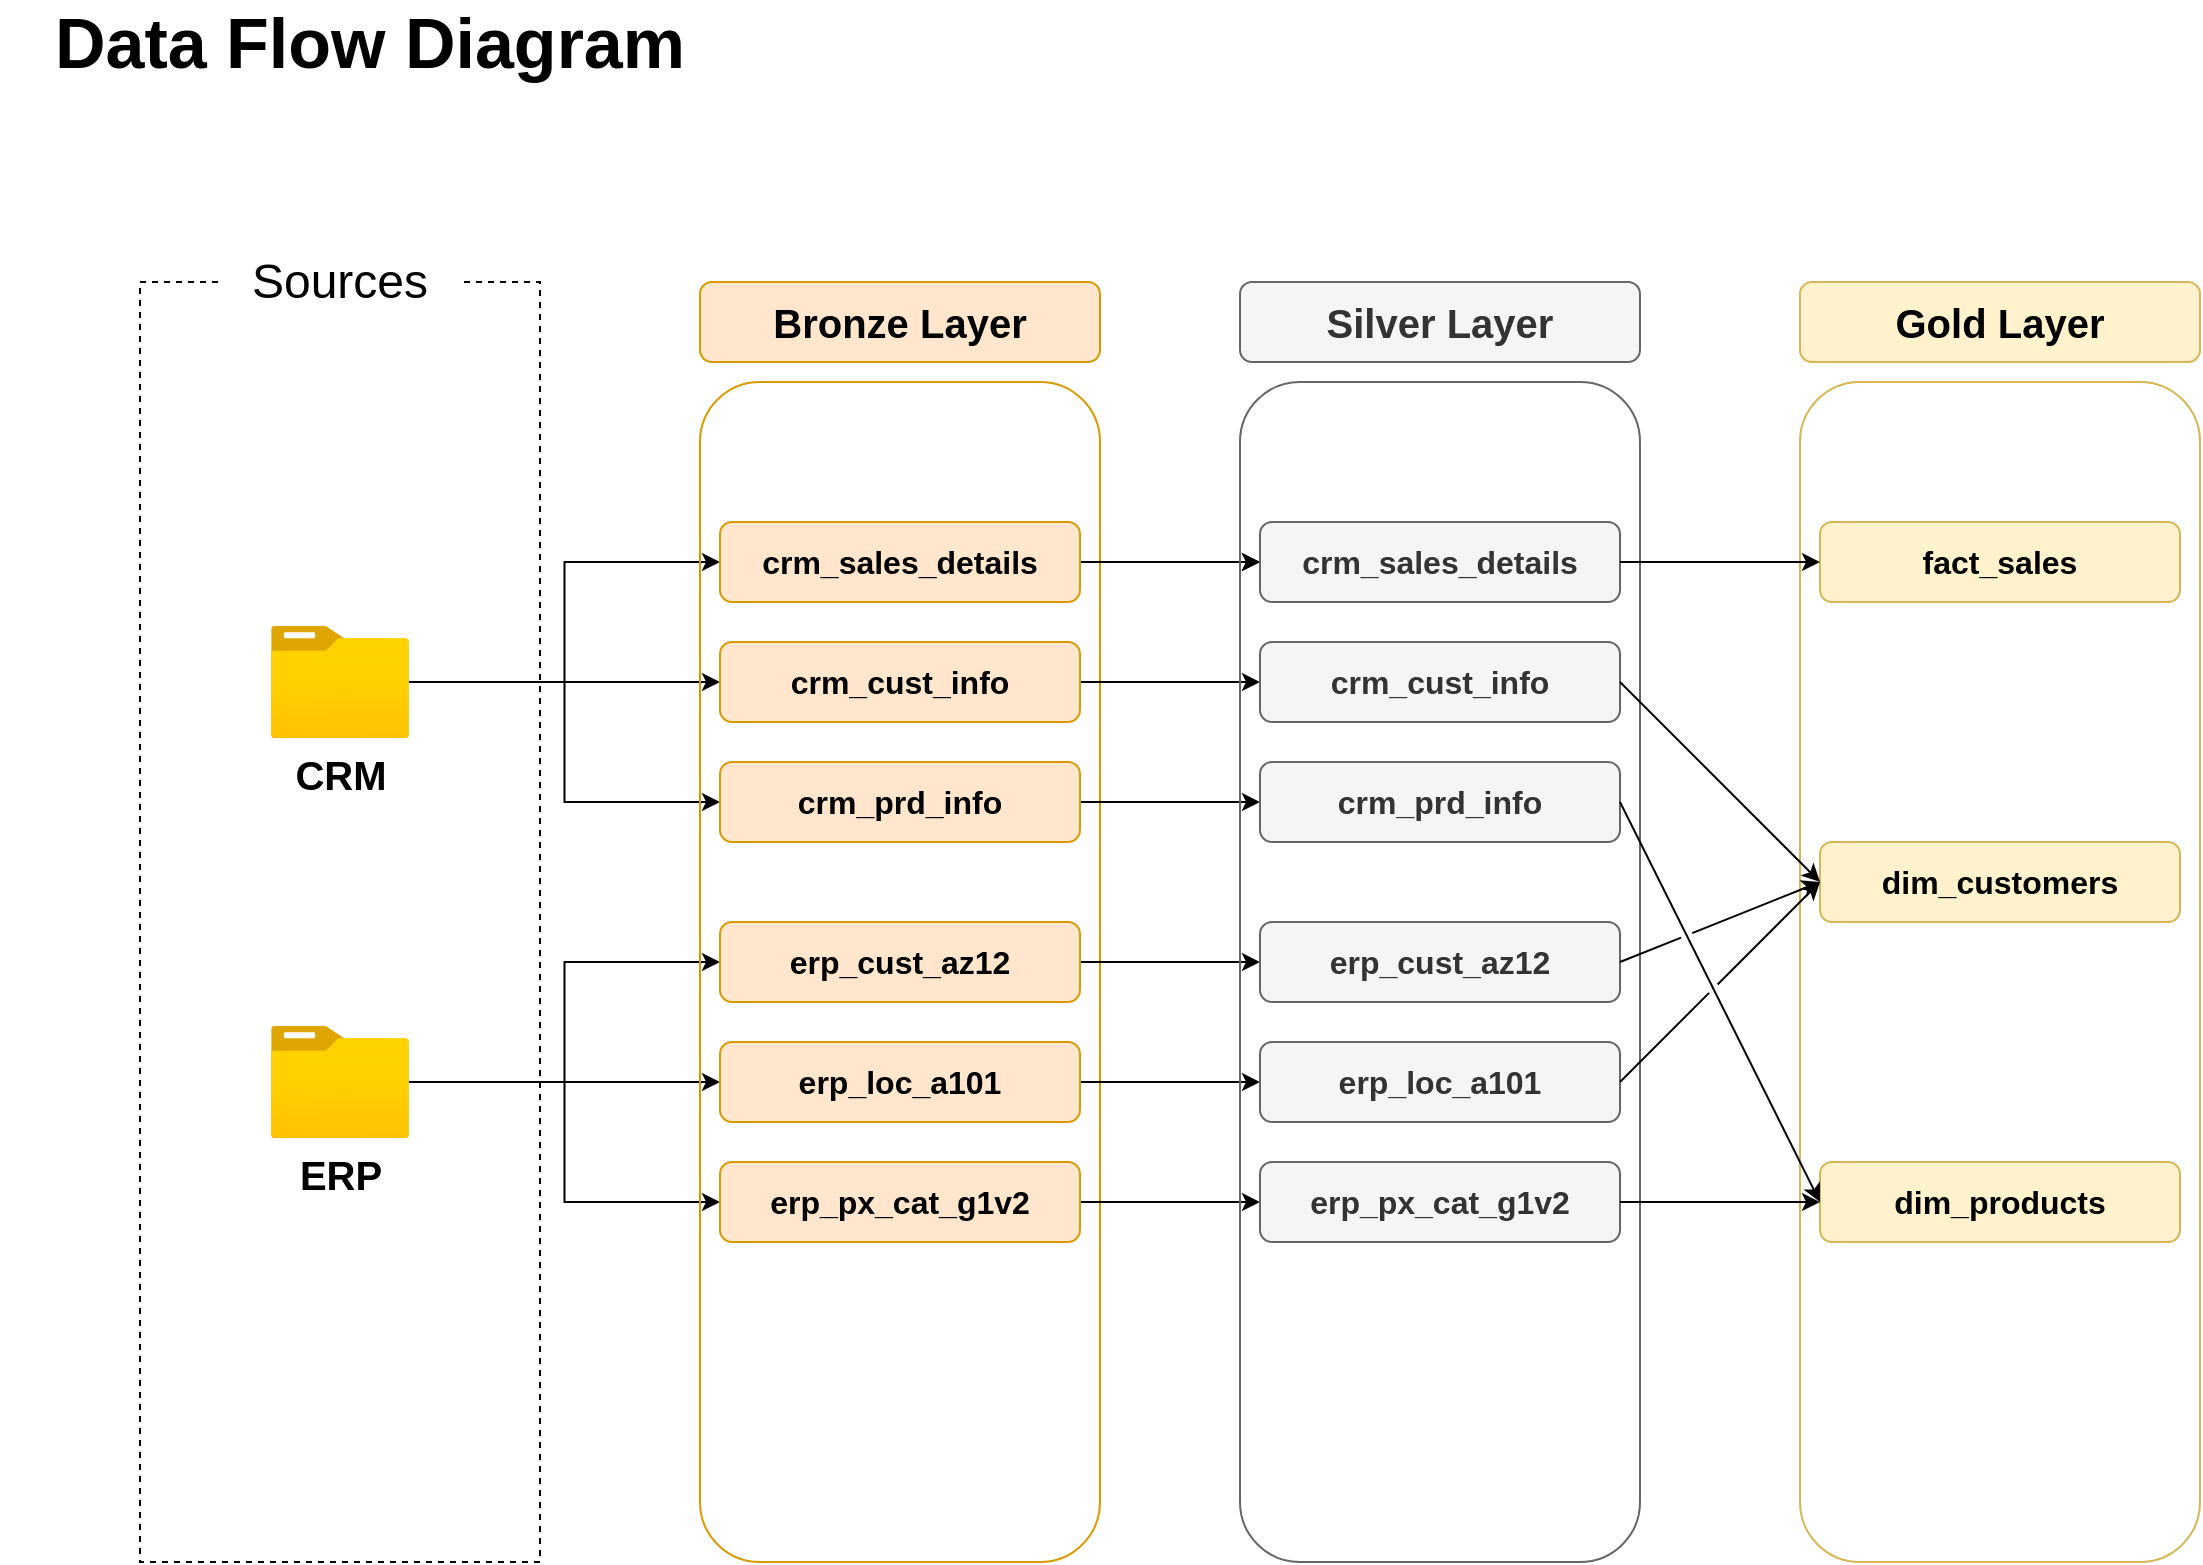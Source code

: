 <mxfile version="27.0.9">
  <diagram name="Page-1" id="0AC2P6nZiS8jiIFWmE1x">
    <mxGraphModel dx="1188" dy="701" grid="1" gridSize="10" guides="1" tooltips="1" connect="1" arrows="1" fold="1" page="1" pageScale="1" pageWidth="850" pageHeight="1100" math="0" shadow="0">
      <root>
        <mxCell id="0" />
        <mxCell id="1" parent="0" />
        <mxCell id="p5mmg8NYIvlORsanFq0I-1" value="&lt;font style=&quot;font-size: 35px;&quot;&gt;&lt;b style=&quot;&quot;&gt;Data Flow Diagram&lt;/b&gt;&lt;/font&gt;" style="text;html=1;align=center;verticalAlign=middle;whiteSpace=wrap;rounded=0;" parent="1" vertex="1">
          <mxGeometry x="10" y="30" width="370" height="20" as="geometry" />
        </mxCell>
        <mxCell id="p5mmg8NYIvlORsanFq0I-2" value="" style="rounded=0;whiteSpace=wrap;html=1;fillColor=none;dashed=1;" parent="1" vertex="1">
          <mxGeometry x="80" y="160" width="200" height="640" as="geometry" />
        </mxCell>
        <mxCell id="p5mmg8NYIvlORsanFq0I-3" value="&lt;font style=&quot;font-size: 24px;&quot;&gt;Sources&lt;/font&gt;" style="rounded=1;whiteSpace=wrap;html=1;fillColor=default;strokeColor=none;" parent="1" vertex="1">
          <mxGeometry x="120" y="130" width="120" height="60" as="geometry" />
        </mxCell>
        <mxCell id="p5mmg8NYIvlORsanFq0I-16" style="edgeStyle=orthogonalEdgeStyle;rounded=0;orthogonalLoop=1;jettySize=auto;html=1;entryX=0;entryY=0.5;entryDx=0;entryDy=0;" parent="1" source="p5mmg8NYIvlORsanFq0I-4" target="p5mmg8NYIvlORsanFq0I-13" edge="1">
          <mxGeometry relative="1" as="geometry" />
        </mxCell>
        <mxCell id="p5mmg8NYIvlORsanFq0I-17" style="edgeStyle=orthogonalEdgeStyle;rounded=0;orthogonalLoop=1;jettySize=auto;html=1;entryX=0;entryY=0.5;entryDx=0;entryDy=0;" parent="1" source="p5mmg8NYIvlORsanFq0I-4" target="p5mmg8NYIvlORsanFq0I-14" edge="1">
          <mxGeometry relative="1" as="geometry" />
        </mxCell>
        <mxCell id="p5mmg8NYIvlORsanFq0I-18" style="edgeStyle=orthogonalEdgeStyle;rounded=0;orthogonalLoop=1;jettySize=auto;html=1;entryX=0;entryY=0.5;entryDx=0;entryDy=0;" parent="1" source="p5mmg8NYIvlORsanFq0I-4" target="p5mmg8NYIvlORsanFq0I-15" edge="1">
          <mxGeometry relative="1" as="geometry" />
        </mxCell>
        <mxCell id="p5mmg8NYIvlORsanFq0I-4" value="&lt;font style=&quot;font-size: 20px;&quot;&gt;&lt;b&gt;CRM&lt;/b&gt;&lt;/font&gt;" style="image;aspect=fixed;html=1;points=[];align=center;fontSize=12;image=img/lib/azure2/general/Folder_Blank.svg;" parent="1" vertex="1">
          <mxGeometry x="145.5" y="332" width="69" height="56.0" as="geometry" />
        </mxCell>
        <mxCell id="p5mmg8NYIvlORsanFq0I-22" style="edgeStyle=orthogonalEdgeStyle;rounded=0;orthogonalLoop=1;jettySize=auto;html=1;entryX=0;entryY=0.5;entryDx=0;entryDy=0;" parent="1" source="p5mmg8NYIvlORsanFq0I-7" target="p5mmg8NYIvlORsanFq0I-19" edge="1">
          <mxGeometry relative="1" as="geometry" />
        </mxCell>
        <mxCell id="p5mmg8NYIvlORsanFq0I-23" style="edgeStyle=orthogonalEdgeStyle;rounded=0;orthogonalLoop=1;jettySize=auto;html=1;entryX=0;entryY=0.5;entryDx=0;entryDy=0;" parent="1" source="p5mmg8NYIvlORsanFq0I-7" target="p5mmg8NYIvlORsanFq0I-20" edge="1">
          <mxGeometry relative="1" as="geometry" />
        </mxCell>
        <mxCell id="p5mmg8NYIvlORsanFq0I-24" style="edgeStyle=orthogonalEdgeStyle;rounded=0;orthogonalLoop=1;jettySize=auto;html=1;entryX=0;entryY=0.5;entryDx=0;entryDy=0;" parent="1" source="p5mmg8NYIvlORsanFq0I-7" target="p5mmg8NYIvlORsanFq0I-21" edge="1">
          <mxGeometry relative="1" as="geometry" />
        </mxCell>
        <mxCell id="p5mmg8NYIvlORsanFq0I-7" value="&lt;font style=&quot;font-size: 20px;&quot;&gt;&lt;b&gt;ERP&lt;/b&gt;&lt;/font&gt;&lt;div&gt;&lt;font style=&quot;font-size: 20px;&quot;&gt;&lt;b&gt;&lt;br&gt;&lt;/b&gt;&lt;/font&gt;&lt;/div&gt;" style="image;aspect=fixed;html=1;points=[];align=center;fontSize=12;image=img/lib/azure2/general/Folder_Blank.svg;" parent="1" vertex="1">
          <mxGeometry x="145.5" y="532" width="69" height="56.0" as="geometry" />
        </mxCell>
        <mxCell id="p5mmg8NYIvlORsanFq0I-11" value="" style="rounded=1;whiteSpace=wrap;html=1;fillColor=none;strokeColor=#d79b00;" parent="1" vertex="1">
          <mxGeometry x="360" y="210" width="200" height="590" as="geometry" />
        </mxCell>
        <mxCell id="p5mmg8NYIvlORsanFq0I-12" value="&lt;font style=&quot;font-size: 20px;&quot;&gt;&lt;b&gt;Bronze Layer&lt;/b&gt;&lt;/font&gt;" style="rounded=1;whiteSpace=wrap;html=1;fillColor=#ffe6cc;strokeColor=#d79b00;" parent="1" vertex="1">
          <mxGeometry x="360" y="160" width="200" height="40" as="geometry" />
        </mxCell>
        <mxCell id="yiOfQxa3MnolgCykY1jI-9" value="" style="edgeStyle=orthogonalEdgeStyle;rounded=0;orthogonalLoop=1;jettySize=auto;html=1;" parent="1" source="p5mmg8NYIvlORsanFq0I-13" target="yiOfQxa3MnolgCykY1jI-3" edge="1">
          <mxGeometry relative="1" as="geometry" />
        </mxCell>
        <mxCell id="yiOfQxa3MnolgCykY1jI-10" style="edgeStyle=orthogonalEdgeStyle;rounded=0;orthogonalLoop=1;jettySize=auto;html=1;entryX=0;entryY=0.5;entryDx=0;entryDy=0;" parent="1" source="p5mmg8NYIvlORsanFq0I-13" target="yiOfQxa3MnolgCykY1jI-3" edge="1">
          <mxGeometry relative="1" as="geometry" />
        </mxCell>
        <mxCell id="p5mmg8NYIvlORsanFq0I-13" value="&lt;font style=&quot;font-size: 16px;&quot;&gt;&lt;b style=&quot;&quot;&gt;crm_sales_details&lt;/b&gt;&lt;/font&gt;" style="rounded=1;whiteSpace=wrap;html=1;fillColor=#ffe6cc;strokeColor=#d79b00;" parent="1" vertex="1">
          <mxGeometry x="370" y="280" width="180" height="40" as="geometry" />
        </mxCell>
        <mxCell id="yiOfQxa3MnolgCykY1jI-11" style="edgeStyle=orthogonalEdgeStyle;rounded=0;orthogonalLoop=1;jettySize=auto;html=1;" parent="1" source="p5mmg8NYIvlORsanFq0I-14" target="yiOfQxa3MnolgCykY1jI-4" edge="1">
          <mxGeometry relative="1" as="geometry" />
        </mxCell>
        <mxCell id="p5mmg8NYIvlORsanFq0I-14" value="&lt;font style=&quot;font-size: 16px;&quot;&gt;&lt;b style=&quot;&quot;&gt;crm_cust_info&lt;/b&gt;&lt;/font&gt;" style="rounded=1;whiteSpace=wrap;html=1;fillColor=#ffe6cc;strokeColor=#d79b00;" parent="1" vertex="1">
          <mxGeometry x="370" y="340" width="180" height="40" as="geometry" />
        </mxCell>
        <mxCell id="yiOfQxa3MnolgCykY1jI-12" style="edgeStyle=orthogonalEdgeStyle;rounded=0;orthogonalLoop=1;jettySize=auto;html=1;entryX=0;entryY=0.5;entryDx=0;entryDy=0;" parent="1" source="p5mmg8NYIvlORsanFq0I-15" target="yiOfQxa3MnolgCykY1jI-5" edge="1">
          <mxGeometry relative="1" as="geometry" />
        </mxCell>
        <mxCell id="p5mmg8NYIvlORsanFq0I-15" value="&lt;font style=&quot;font-size: 16px;&quot;&gt;&lt;b style=&quot;&quot;&gt;crm_prd_info&lt;/b&gt;&lt;/font&gt;" style="rounded=1;whiteSpace=wrap;html=1;fillColor=#ffe6cc;strokeColor=#d79b00;" parent="1" vertex="1">
          <mxGeometry x="370" y="400" width="180" height="40" as="geometry" />
        </mxCell>
        <mxCell id="yiOfQxa3MnolgCykY1jI-14" style="edgeStyle=orthogonalEdgeStyle;rounded=0;orthogonalLoop=1;jettySize=auto;html=1;" parent="1" source="p5mmg8NYIvlORsanFq0I-19" target="yiOfQxa3MnolgCykY1jI-6" edge="1">
          <mxGeometry relative="1" as="geometry" />
        </mxCell>
        <mxCell id="p5mmg8NYIvlORsanFq0I-19" value="&lt;font style=&quot;font-size: 16px;&quot;&gt;&lt;b style=&quot;&quot;&gt;erp_cust_az12&lt;/b&gt;&lt;/font&gt;" style="rounded=1;whiteSpace=wrap;html=1;fillColor=#ffe6cc;strokeColor=#d79b00;" parent="1" vertex="1">
          <mxGeometry x="370" y="480" width="180" height="40" as="geometry" />
        </mxCell>
        <mxCell id="yiOfQxa3MnolgCykY1jI-15" style="edgeStyle=orthogonalEdgeStyle;rounded=0;orthogonalLoop=1;jettySize=auto;html=1;entryX=0;entryY=0.5;entryDx=0;entryDy=0;" parent="1" source="p5mmg8NYIvlORsanFq0I-20" target="yiOfQxa3MnolgCykY1jI-7" edge="1">
          <mxGeometry relative="1" as="geometry" />
        </mxCell>
        <mxCell id="p5mmg8NYIvlORsanFq0I-20" value="&lt;font style=&quot;font-size: 16px;&quot;&gt;&lt;b style=&quot;&quot;&gt;erp_loc_a101&lt;/b&gt;&lt;/font&gt;" style="rounded=1;whiteSpace=wrap;html=1;fillColor=#ffe6cc;strokeColor=#d79b00;" parent="1" vertex="1">
          <mxGeometry x="370" y="540" width="180" height="40" as="geometry" />
        </mxCell>
        <mxCell id="yiOfQxa3MnolgCykY1jI-16" style="edgeStyle=orthogonalEdgeStyle;rounded=0;orthogonalLoop=1;jettySize=auto;html=1;entryX=0;entryY=0.5;entryDx=0;entryDy=0;" parent="1" source="p5mmg8NYIvlORsanFq0I-21" target="yiOfQxa3MnolgCykY1jI-8" edge="1">
          <mxGeometry relative="1" as="geometry" />
        </mxCell>
        <mxCell id="p5mmg8NYIvlORsanFq0I-21" value="&lt;font style=&quot;font-size: 16px;&quot;&gt;&lt;b style=&quot;&quot;&gt;erp_px_cat_g1v2&lt;/b&gt;&lt;/font&gt;" style="rounded=1;whiteSpace=wrap;html=1;fillColor=#ffe6cc;strokeColor=#d79b00;" parent="1" vertex="1">
          <mxGeometry x="370" y="600" width="180" height="40" as="geometry" />
        </mxCell>
        <mxCell id="yiOfQxa3MnolgCykY1jI-1" value="" style="rounded=1;whiteSpace=wrap;html=1;fillColor=none;strokeColor=#666666;fontColor=#333333;" parent="1" vertex="1">
          <mxGeometry x="630" y="210" width="200" height="590" as="geometry" />
        </mxCell>
        <mxCell id="yiOfQxa3MnolgCykY1jI-2" value="&lt;font style=&quot;font-size: 20px;&quot;&gt;&lt;b&gt;Silver Layer&lt;/b&gt;&lt;/font&gt;" style="rounded=1;whiteSpace=wrap;html=1;fillColor=#f5f5f5;strokeColor=#666666;fontColor=#333333;" parent="1" vertex="1">
          <mxGeometry x="630" y="160" width="200" height="40" as="geometry" />
        </mxCell>
        <mxCell id="yiOfQxa3MnolgCykY1jI-3" value="&lt;font style=&quot;font-size: 16px;&quot;&gt;&lt;b style=&quot;&quot;&gt;crm_sales_details&lt;/b&gt;&lt;/font&gt;" style="rounded=1;whiteSpace=wrap;html=1;fillColor=#f5f5f5;strokeColor=#666666;fontColor=#333333;" parent="1" vertex="1">
          <mxGeometry x="640" y="280" width="180" height="40" as="geometry" />
        </mxCell>
        <mxCell id="yiOfQxa3MnolgCykY1jI-4" value="&lt;font style=&quot;font-size: 16px;&quot;&gt;&lt;b style=&quot;&quot;&gt;crm_cust_info&lt;/b&gt;&lt;/font&gt;" style="rounded=1;whiteSpace=wrap;html=1;fillColor=#f5f5f5;strokeColor=#666666;fontColor=#333333;" parent="1" vertex="1">
          <mxGeometry x="640" y="340" width="180" height="40" as="geometry" />
        </mxCell>
        <mxCell id="yiOfQxa3MnolgCykY1jI-5" value="&lt;font style=&quot;font-size: 16px;&quot;&gt;&lt;b style=&quot;&quot;&gt;crm_prd_info&lt;/b&gt;&lt;/font&gt;" style="rounded=1;whiteSpace=wrap;html=1;fillColor=#f5f5f5;strokeColor=#666666;fontColor=#333333;" parent="1" vertex="1">
          <mxGeometry x="640" y="400" width="180" height="40" as="geometry" />
        </mxCell>
        <mxCell id="yiOfQxa3MnolgCykY1jI-6" value="&lt;font style=&quot;font-size: 16px;&quot;&gt;&lt;b style=&quot;&quot;&gt;erp_cust_az12&lt;/b&gt;&lt;/font&gt;" style="rounded=1;whiteSpace=wrap;html=1;fillColor=#f5f5f5;strokeColor=#666666;fontColor=#333333;" parent="1" vertex="1">
          <mxGeometry x="640" y="480" width="180" height="40" as="geometry" />
        </mxCell>
        <mxCell id="yiOfQxa3MnolgCykY1jI-7" value="&lt;font style=&quot;font-size: 16px;&quot;&gt;&lt;b style=&quot;&quot;&gt;erp_loc_a101&lt;/b&gt;&lt;/font&gt;" style="rounded=1;whiteSpace=wrap;html=1;fillColor=#f5f5f5;strokeColor=#666666;fontColor=#333333;" parent="1" vertex="1">
          <mxGeometry x="640" y="540" width="180" height="40" as="geometry" />
        </mxCell>
        <mxCell id="yiOfQxa3MnolgCykY1jI-8" value="&lt;font style=&quot;font-size: 16px;&quot;&gt;&lt;b style=&quot;&quot;&gt;erp_px_cat_g1v2&lt;/b&gt;&lt;/font&gt;" style="rounded=1;whiteSpace=wrap;html=1;fillColor=#f5f5f5;strokeColor=#666666;fontColor=#333333;" parent="1" vertex="1">
          <mxGeometry x="640" y="600" width="180" height="40" as="geometry" />
        </mxCell>
        <mxCell id="GRexoWNrnvMnqcpKEMhW-1" value="" style="rounded=1;whiteSpace=wrap;html=1;fillColor=none;strokeColor=#d6b656;" vertex="1" parent="1">
          <mxGeometry x="910" y="210" width="200" height="590" as="geometry" />
        </mxCell>
        <mxCell id="GRexoWNrnvMnqcpKEMhW-2" value="&lt;font style=&quot;font-size: 20px;&quot;&gt;&lt;b&gt;Gold Layer&lt;/b&gt;&lt;/font&gt;" style="rounded=1;whiteSpace=wrap;html=1;fillColor=#fff2cc;strokeColor=#d6b656;" vertex="1" parent="1">
          <mxGeometry x="910" y="160" width="200" height="40" as="geometry" />
        </mxCell>
        <mxCell id="GRexoWNrnvMnqcpKEMhW-3" value="&lt;font style=&quot;font-size: 16px;&quot;&gt;&lt;b style=&quot;&quot;&gt;fact_sales&lt;/b&gt;&lt;/font&gt;" style="rounded=1;whiteSpace=wrap;html=1;fillColor=#fff2cc;strokeColor=#d6b656;" vertex="1" parent="1">
          <mxGeometry x="920" y="280" width="180" height="40" as="geometry" />
        </mxCell>
        <mxCell id="GRexoWNrnvMnqcpKEMhW-6" value="&lt;font style=&quot;font-size: 16px;&quot;&gt;&lt;b style=&quot;&quot;&gt;dim_customers&lt;/b&gt;&lt;/font&gt;" style="rounded=1;whiteSpace=wrap;html=1;fillColor=#fff2cc;strokeColor=#d6b656;" vertex="1" parent="1">
          <mxGeometry x="920" y="440" width="180" height="40" as="geometry" />
        </mxCell>
        <mxCell id="GRexoWNrnvMnqcpKEMhW-8" value="&lt;font style=&quot;font-size: 16px;&quot;&gt;&lt;b style=&quot;&quot;&gt;dim_products&lt;/b&gt;&lt;/font&gt;" style="rounded=1;whiteSpace=wrap;html=1;fillColor=#fff2cc;strokeColor=#d6b656;" vertex="1" parent="1">
          <mxGeometry x="920" y="600" width="180" height="40" as="geometry" />
        </mxCell>
        <mxCell id="GRexoWNrnvMnqcpKEMhW-9" value="" style="endArrow=classic;html=1;rounded=0;exitX=1;exitY=0.5;exitDx=0;exitDy=0;entryX=0;entryY=0.5;entryDx=0;entryDy=0;" edge="1" parent="1" source="yiOfQxa3MnolgCykY1jI-3" target="GRexoWNrnvMnqcpKEMhW-3">
          <mxGeometry width="50" height="50" relative="1" as="geometry">
            <mxPoint x="840" y="340" as="sourcePoint" />
            <mxPoint x="890" y="290" as="targetPoint" />
          </mxGeometry>
        </mxCell>
        <mxCell id="GRexoWNrnvMnqcpKEMhW-10" value="" style="endArrow=classic;html=1;rounded=0;exitX=1;exitY=0.5;exitDx=0;exitDy=0;entryX=0;entryY=0.5;entryDx=0;entryDy=0;jumpStyle=gap;" edge="1" parent="1" source="yiOfQxa3MnolgCykY1jI-4" target="GRexoWNrnvMnqcpKEMhW-6">
          <mxGeometry width="50" height="50" relative="1" as="geometry">
            <mxPoint x="860" y="380" as="sourcePoint" />
            <mxPoint x="960" y="380" as="targetPoint" />
          </mxGeometry>
        </mxCell>
        <mxCell id="GRexoWNrnvMnqcpKEMhW-11" value="" style="endArrow=classic;html=1;rounded=0;exitX=1;exitY=0.5;exitDx=0;exitDy=0;entryX=0;entryY=0.5;entryDx=0;entryDy=0;jumpStyle=gap;" edge="1" parent="1" source="yiOfQxa3MnolgCykY1jI-5" target="GRexoWNrnvMnqcpKEMhW-8">
          <mxGeometry width="50" height="50" relative="1" as="geometry">
            <mxPoint x="870" y="440" as="sourcePoint" />
            <mxPoint x="970" y="440" as="targetPoint" />
          </mxGeometry>
        </mxCell>
        <mxCell id="GRexoWNrnvMnqcpKEMhW-12" value="" style="endArrow=classic;html=1;rounded=0;exitX=1;exitY=0.5;exitDx=0;exitDy=0;entryX=0;entryY=0.5;entryDx=0;entryDy=0;jumpStyle=gap;" edge="1" parent="1" source="yiOfQxa3MnolgCykY1jI-6" target="GRexoWNrnvMnqcpKEMhW-6">
          <mxGeometry width="50" height="50" relative="1" as="geometry">
            <mxPoint x="850" y="510" as="sourcePoint" />
            <mxPoint x="950" y="510" as="targetPoint" />
          </mxGeometry>
        </mxCell>
        <mxCell id="GRexoWNrnvMnqcpKEMhW-13" value="" style="endArrow=classic;html=1;rounded=0;exitX=1;exitY=0.5;exitDx=0;exitDy=0;entryX=0;entryY=0.5;entryDx=0;entryDy=0;jumpStyle=gap;" edge="1" parent="1" source="yiOfQxa3MnolgCykY1jI-7" target="GRexoWNrnvMnqcpKEMhW-6">
          <mxGeometry width="50" height="50" relative="1" as="geometry">
            <mxPoint x="860" y="540" as="sourcePoint" />
            <mxPoint x="960" y="540" as="targetPoint" />
          </mxGeometry>
        </mxCell>
        <mxCell id="GRexoWNrnvMnqcpKEMhW-14" value="" style="endArrow=classic;html=1;rounded=0;exitX=1;exitY=0.5;exitDx=0;exitDy=0;entryX=0;entryY=0.5;entryDx=0;entryDy=0;jumpStyle=gap;" edge="1" parent="1" source="yiOfQxa3MnolgCykY1jI-8" target="GRexoWNrnvMnqcpKEMhW-8">
          <mxGeometry width="50" height="50" relative="1" as="geometry">
            <mxPoint x="850" y="610" as="sourcePoint" />
            <mxPoint x="950" y="610" as="targetPoint" />
          </mxGeometry>
        </mxCell>
      </root>
    </mxGraphModel>
  </diagram>
</mxfile>

